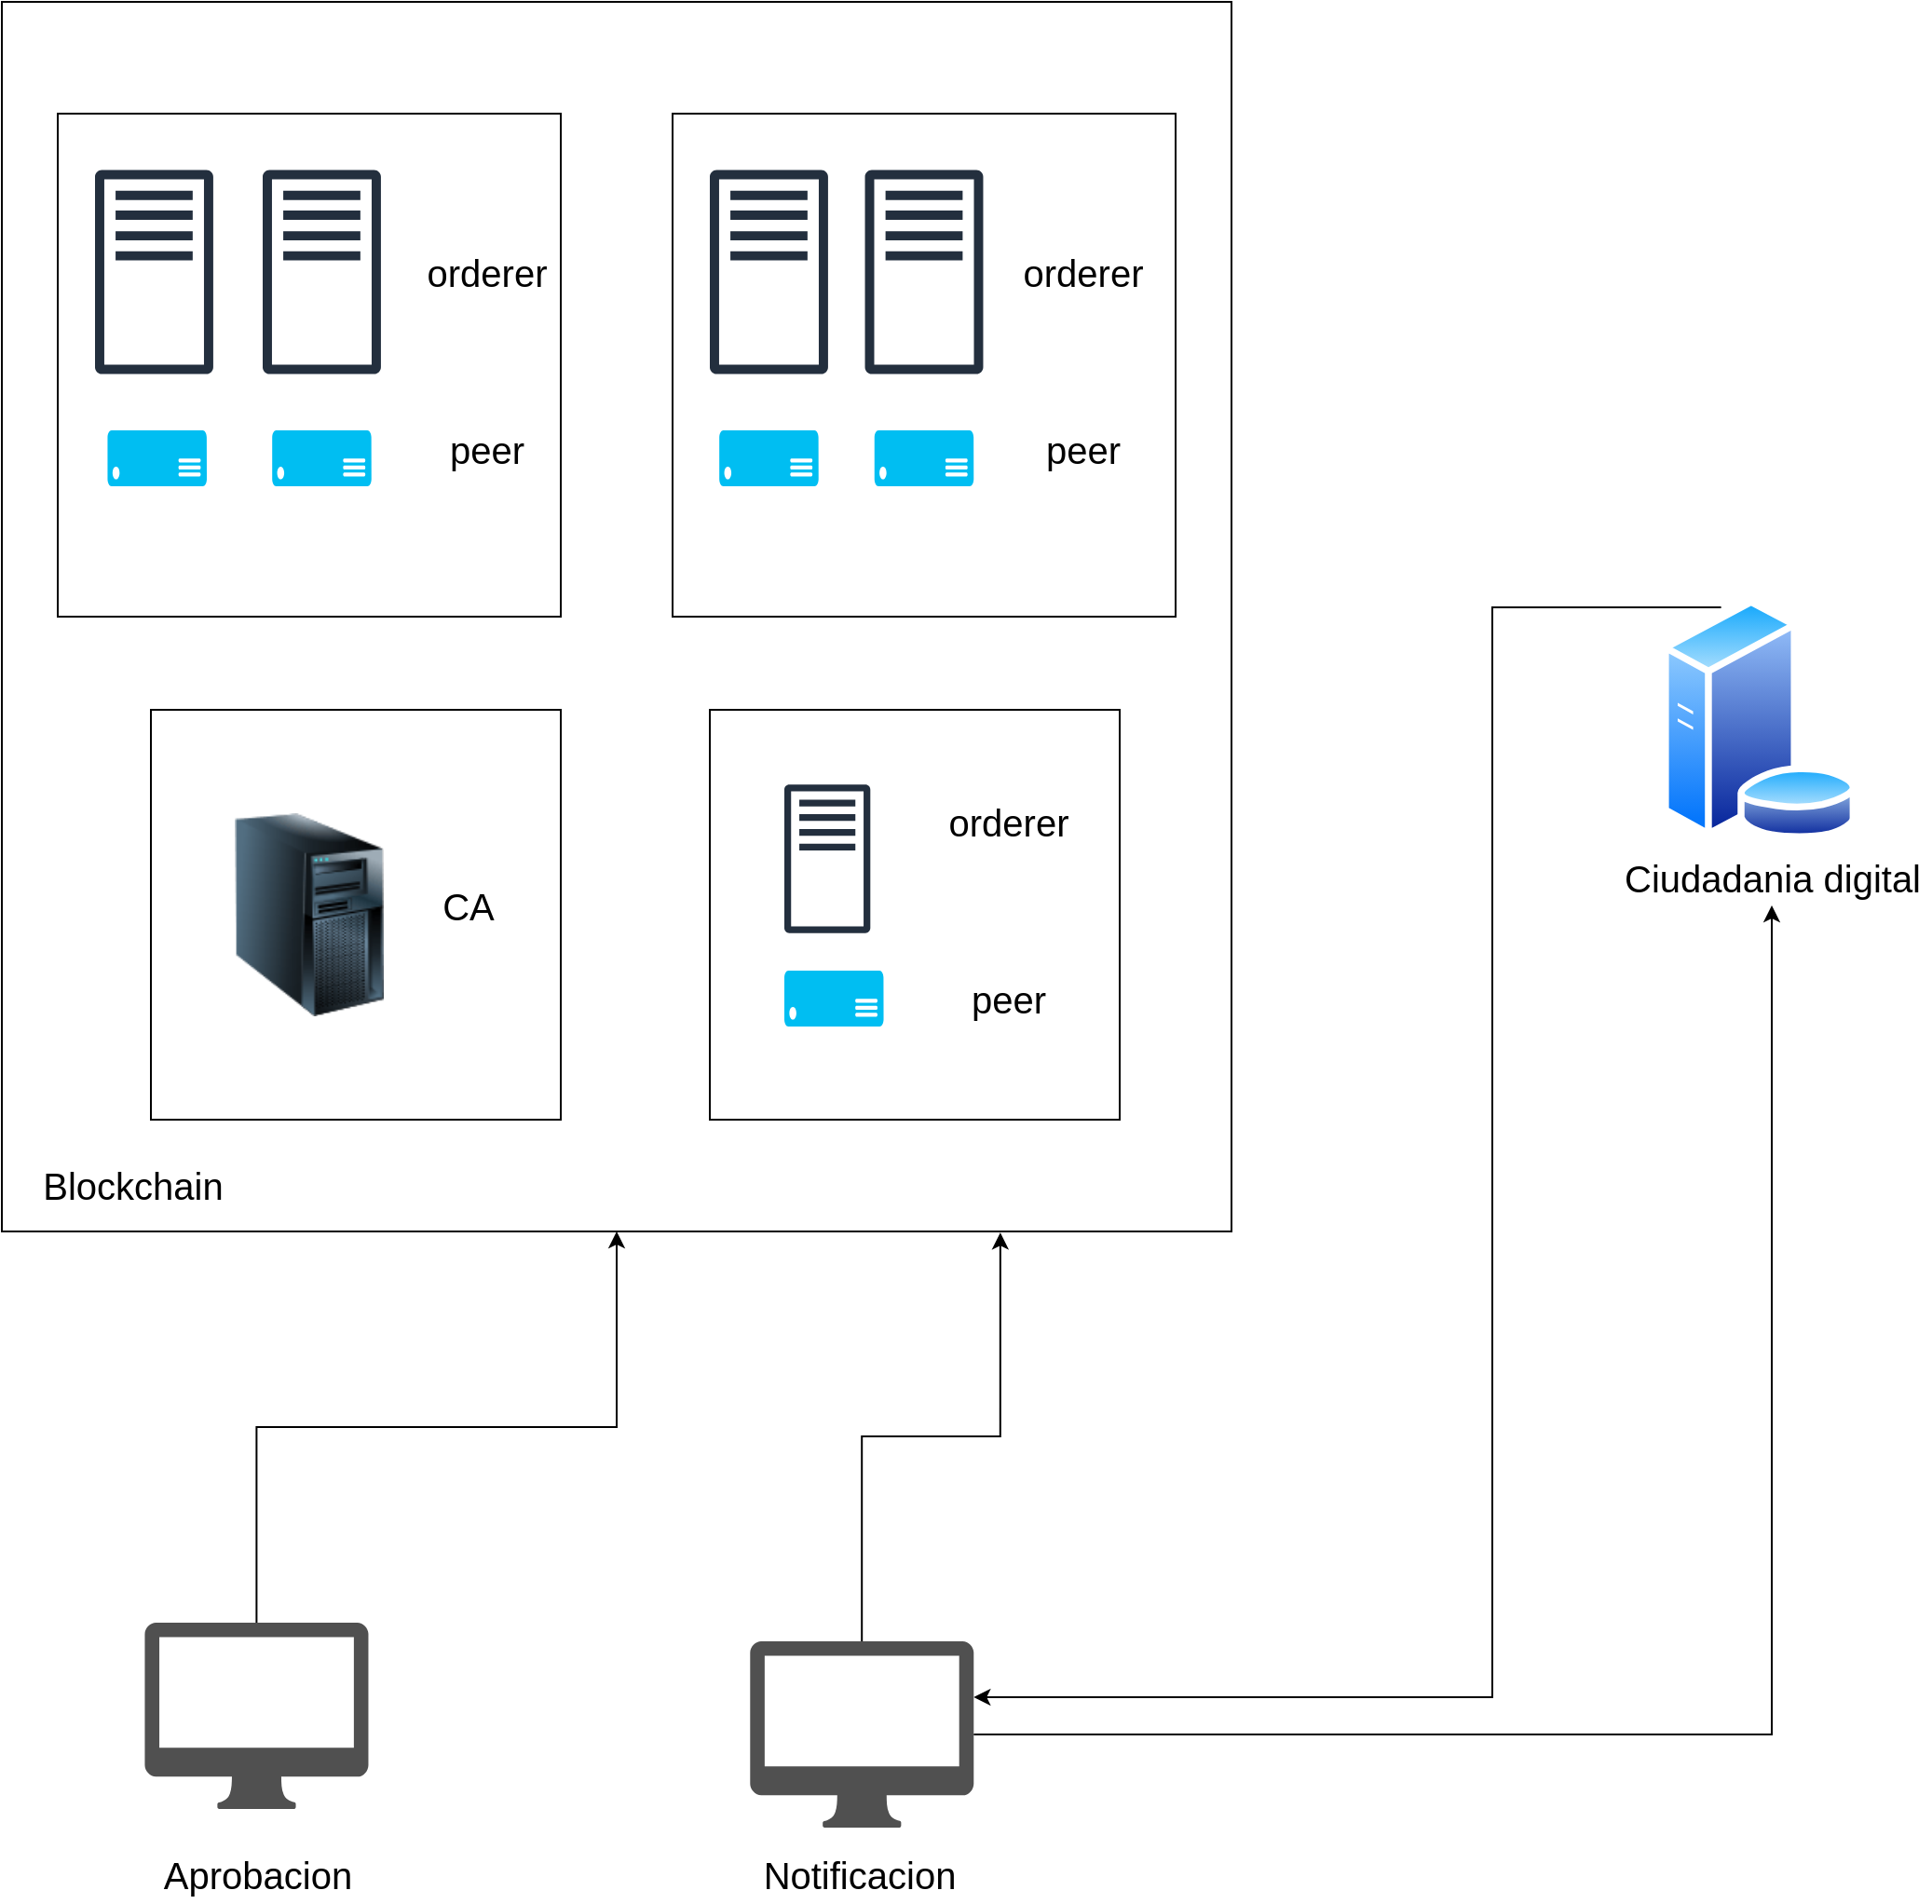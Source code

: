 <mxfile version="14.4.3" type="github">
  <diagram id="LeLp1ltLbhlh3DqvSOOj" name="Page-1">
    <mxGraphModel dx="2030" dy="1073" grid="1" gridSize="10" guides="1" tooltips="1" connect="1" arrows="1" fold="1" page="1" pageScale="1" pageWidth="850" pageHeight="1100" math="0" shadow="0">
      <root>
        <mxCell id="0" />
        <mxCell id="1" parent="0" />
        <mxCell id="xrDvWu5LhmILpLoWPCTc-11" value="" style="whiteSpace=wrap;html=1;aspect=fixed;" vertex="1" parent="1">
          <mxGeometry x="50" y="30" width="660" height="660" as="geometry" />
        </mxCell>
        <mxCell id="xrDvWu5LhmILpLoWPCTc-12" value="" style="whiteSpace=wrap;html=1;aspect=fixed;" vertex="1" parent="1">
          <mxGeometry x="80" y="90" width="270" height="270" as="geometry" />
        </mxCell>
        <mxCell id="xrDvWu5LhmILpLoWPCTc-13" value="" style="outlineConnect=0;fontColor=#232F3E;gradientColor=none;fillColor=#232F3E;strokeColor=none;dashed=0;verticalLabelPosition=bottom;verticalAlign=top;align=center;html=1;fontSize=12;fontStyle=0;aspect=fixed;pointerEvents=1;shape=mxgraph.aws4.traditional_server;" vertex="1" parent="1">
          <mxGeometry x="100" y="120" width="63.46" height="110" as="geometry" />
        </mxCell>
        <mxCell id="xrDvWu5LhmILpLoWPCTc-14" value="" style="outlineConnect=0;fontColor=#232F3E;gradientColor=none;fillColor=#232F3E;strokeColor=none;dashed=0;verticalLabelPosition=bottom;verticalAlign=top;align=center;html=1;fontSize=12;fontStyle=0;aspect=fixed;pointerEvents=1;shape=mxgraph.aws4.traditional_server;" vertex="1" parent="1">
          <mxGeometry x="190" y="120" width="63.46" height="110" as="geometry" />
        </mxCell>
        <mxCell id="xrDvWu5LhmILpLoWPCTc-15" value="" style="whiteSpace=wrap;html=1;aspect=fixed;" vertex="1" parent="1">
          <mxGeometry x="430" y="410" width="220" height="220" as="geometry" />
        </mxCell>
        <mxCell id="xrDvWu5LhmILpLoWPCTc-16" value="" style="outlineConnect=0;fontColor=#232F3E;gradientColor=none;fillColor=#232F3E;strokeColor=none;dashed=0;verticalLabelPosition=bottom;verticalAlign=top;align=center;html=1;fontSize=12;fontStyle=0;aspect=fixed;pointerEvents=1;shape=mxgraph.aws4.traditional_server;" vertex="1" parent="1">
          <mxGeometry x="470" y="450" width="46.15" height="80" as="geometry" />
        </mxCell>
        <mxCell id="xrDvWu5LhmILpLoWPCTc-17" value="" style="verticalLabelPosition=bottom;html=1;verticalAlign=top;align=center;strokeColor=none;fillColor=#00BEF2;shape=mxgraph.azure.server;" vertex="1" parent="1">
          <mxGeometry x="106.73" y="260" width="53.27" height="30" as="geometry" />
        </mxCell>
        <mxCell id="xrDvWu5LhmILpLoWPCTc-18" value="" style="verticalLabelPosition=bottom;html=1;verticalAlign=top;align=center;strokeColor=none;fillColor=#00BEF2;shape=mxgraph.azure.server;" vertex="1" parent="1">
          <mxGeometry x="195.1" y="260" width="53.27" height="30" as="geometry" />
        </mxCell>
        <mxCell id="xrDvWu5LhmILpLoWPCTc-19" value="" style="whiteSpace=wrap;html=1;aspect=fixed;" vertex="1" parent="1">
          <mxGeometry x="410" y="90" width="270" height="270" as="geometry" />
        </mxCell>
        <mxCell id="xrDvWu5LhmILpLoWPCTc-20" value="" style="outlineConnect=0;fontColor=#232F3E;gradientColor=none;fillColor=#232F3E;strokeColor=none;dashed=0;verticalLabelPosition=bottom;verticalAlign=top;align=center;html=1;fontSize=12;fontStyle=0;aspect=fixed;pointerEvents=1;shape=mxgraph.aws4.traditional_server;" vertex="1" parent="1">
          <mxGeometry x="430" y="120" width="63.46" height="110" as="geometry" />
        </mxCell>
        <mxCell id="xrDvWu5LhmILpLoWPCTc-21" value="" style="outlineConnect=0;fontColor=#232F3E;gradientColor=none;fillColor=#232F3E;strokeColor=none;dashed=0;verticalLabelPosition=bottom;verticalAlign=top;align=center;html=1;fontSize=12;fontStyle=0;aspect=fixed;pointerEvents=1;shape=mxgraph.aws4.traditional_server;" vertex="1" parent="1">
          <mxGeometry x="513.27" y="120" width="63.46" height="110" as="geometry" />
        </mxCell>
        <mxCell id="xrDvWu5LhmILpLoWPCTc-22" value="" style="verticalLabelPosition=bottom;html=1;verticalAlign=top;align=center;strokeColor=none;fillColor=#00BEF2;shape=mxgraph.azure.server;" vertex="1" parent="1">
          <mxGeometry x="435.09" y="260" width="53.27" height="30" as="geometry" />
        </mxCell>
        <mxCell id="xrDvWu5LhmILpLoWPCTc-23" value="" style="verticalLabelPosition=bottom;html=1;verticalAlign=top;align=center;strokeColor=none;fillColor=#00BEF2;shape=mxgraph.azure.server;" vertex="1" parent="1">
          <mxGeometry x="518.37" y="260" width="53.27" height="30" as="geometry" />
        </mxCell>
        <mxCell id="xrDvWu5LhmILpLoWPCTc-24" value="" style="verticalLabelPosition=bottom;html=1;verticalAlign=top;align=center;strokeColor=none;fillColor=#00BEF2;shape=mxgraph.azure.server;" vertex="1" parent="1">
          <mxGeometry x="470" y="550" width="53.27" height="30" as="geometry" />
        </mxCell>
        <mxCell id="xrDvWu5LhmILpLoWPCTc-45" style="edgeStyle=orthogonalEdgeStyle;rounded=0;orthogonalLoop=1;jettySize=auto;html=1;fontSize=20;" edge="1" parent="1" source="xrDvWu5LhmILpLoWPCTc-25" target="xrDvWu5LhmILpLoWPCTc-39">
          <mxGeometry relative="1" as="geometry">
            <Array as="points">
              <mxPoint x="850" y="355" />
              <mxPoint x="850" y="940" />
            </Array>
          </mxGeometry>
        </mxCell>
        <mxCell id="xrDvWu5LhmILpLoWPCTc-25" value="" style="aspect=fixed;perimeter=ellipsePerimeter;html=1;align=center;shadow=0;dashed=0;spacingTop=3;image;image=img/lib/active_directory/database_server.svg;" vertex="1" parent="1">
          <mxGeometry x="940" y="350" width="106.6" height="130" as="geometry" />
        </mxCell>
        <mxCell id="xrDvWu5LhmILpLoWPCTc-41" style="edgeStyle=orthogonalEdgeStyle;rounded=0;orthogonalLoop=1;jettySize=auto;html=1;fontSize=20;" edge="1" parent="1" source="xrDvWu5LhmILpLoWPCTc-26" target="xrDvWu5LhmILpLoWPCTc-11">
          <mxGeometry relative="1" as="geometry" />
        </mxCell>
        <mxCell id="xrDvWu5LhmILpLoWPCTc-26" value="" style="pointerEvents=1;shadow=0;dashed=0;html=1;strokeColor=none;fillColor=#505050;labelPosition=center;verticalLabelPosition=bottom;verticalAlign=top;outlineConnect=0;align=center;shape=mxgraph.office.devices.mac_client;" vertex="1" parent="1">
          <mxGeometry x="126.73" y="900" width="120" height="100" as="geometry" />
        </mxCell>
        <mxCell id="xrDvWu5LhmILpLoWPCTc-27" value="Ciudadania digital" style="text;html=1;resizable=0;autosize=1;align=center;verticalAlign=middle;points=[];fillColor=none;strokeColor=none;rounded=0;fontSize=20;" vertex="1" parent="1">
          <mxGeometry x="915" y="485" width="170" height="30" as="geometry" />
        </mxCell>
        <mxCell id="xrDvWu5LhmILpLoWPCTc-28" value="Aprobacion" style="text;html=1;resizable=0;autosize=1;align=center;verticalAlign=middle;points=[];fillColor=none;strokeColor=none;rounded=0;fontSize=20;" vertex="1" parent="1">
          <mxGeometry x="126.73" y="1020" width="120" height="30" as="geometry" />
        </mxCell>
        <mxCell id="xrDvWu5LhmILpLoWPCTc-29" value="orderer" style="text;html=1;resizable=0;autosize=1;align=center;verticalAlign=middle;points=[];fillColor=none;strokeColor=none;rounded=0;fontSize=20;" vertex="1" parent="1">
          <mxGeometry x="550" y="455" width="80" height="30" as="geometry" />
        </mxCell>
        <mxCell id="xrDvWu5LhmILpLoWPCTc-30" value="peer" style="text;html=1;resizable=0;autosize=1;align=center;verticalAlign=middle;points=[];fillColor=none;strokeColor=none;rounded=0;fontSize=20;" vertex="1" parent="1">
          <mxGeometry x="560" y="550" width="60" height="30" as="geometry" />
        </mxCell>
        <mxCell id="xrDvWu5LhmILpLoWPCTc-33" value="orderer" style="text;html=1;resizable=0;autosize=1;align=center;verticalAlign=middle;points=[];fillColor=none;strokeColor=none;rounded=0;fontSize=20;" vertex="1" parent="1">
          <mxGeometry x="270" y="160" width="80" height="30" as="geometry" />
        </mxCell>
        <mxCell id="xrDvWu5LhmILpLoWPCTc-34" value="peer" style="text;html=1;resizable=0;autosize=1;align=center;verticalAlign=middle;points=[];fillColor=none;strokeColor=none;rounded=0;fontSize=20;" vertex="1" parent="1">
          <mxGeometry x="280" y="255" width="60" height="30" as="geometry" />
        </mxCell>
        <mxCell id="xrDvWu5LhmILpLoWPCTc-35" value="orderer" style="text;html=1;resizable=0;autosize=1;align=center;verticalAlign=middle;points=[];fillColor=none;strokeColor=none;rounded=0;fontSize=20;" vertex="1" parent="1">
          <mxGeometry x="590" y="160" width="80" height="30" as="geometry" />
        </mxCell>
        <mxCell id="xrDvWu5LhmILpLoWPCTc-36" value="peer" style="text;html=1;resizable=0;autosize=1;align=center;verticalAlign=middle;points=[];fillColor=none;strokeColor=none;rounded=0;fontSize=20;" vertex="1" parent="1">
          <mxGeometry x="600" y="255" width="60" height="30" as="geometry" />
        </mxCell>
        <mxCell id="xrDvWu5LhmILpLoWPCTc-37" value="Blockchain" style="text;html=1;resizable=0;autosize=1;align=center;verticalAlign=middle;points=[];fillColor=none;strokeColor=none;rounded=0;fontSize=20;" vertex="1" parent="1">
          <mxGeometry x="65" y="650" width="110" height="30" as="geometry" />
        </mxCell>
        <mxCell id="xrDvWu5LhmILpLoWPCTc-42" style="edgeStyle=orthogonalEdgeStyle;rounded=0;orthogonalLoop=1;jettySize=auto;html=1;entryX=0.812;entryY=1.001;entryDx=0;entryDy=0;entryPerimeter=0;fontSize=20;" edge="1" parent="1" source="xrDvWu5LhmILpLoWPCTc-39" target="xrDvWu5LhmILpLoWPCTc-11">
          <mxGeometry relative="1" as="geometry" />
        </mxCell>
        <mxCell id="xrDvWu5LhmILpLoWPCTc-43" style="edgeStyle=orthogonalEdgeStyle;rounded=0;orthogonalLoop=1;jettySize=auto;html=1;fontSize=20;" edge="1" parent="1" source="xrDvWu5LhmILpLoWPCTc-39" target="xrDvWu5LhmILpLoWPCTc-27">
          <mxGeometry relative="1" as="geometry" />
        </mxCell>
        <mxCell id="xrDvWu5LhmILpLoWPCTc-39" value="" style="pointerEvents=1;shadow=0;dashed=0;html=1;strokeColor=none;fillColor=#505050;labelPosition=center;verticalLabelPosition=bottom;verticalAlign=top;outlineConnect=0;align=center;shape=mxgraph.office.devices.mac_client;" vertex="1" parent="1">
          <mxGeometry x="451.64" y="910" width="120" height="100" as="geometry" />
        </mxCell>
        <mxCell id="xrDvWu5LhmILpLoWPCTc-40" value="Notificacion&lt;br&gt;" style="text;html=1;resizable=0;autosize=1;align=center;verticalAlign=middle;points=[];fillColor=none;strokeColor=none;rounded=0;fontSize=20;" vertex="1" parent="1">
          <mxGeometry x="450" y="1020" width="120" height="30" as="geometry" />
        </mxCell>
        <mxCell id="xrDvWu5LhmILpLoWPCTc-46" value="" style="whiteSpace=wrap;html=1;aspect=fixed;" vertex="1" parent="1">
          <mxGeometry x="130" y="410" width="220" height="220" as="geometry" />
        </mxCell>
        <mxCell id="xrDvWu5LhmILpLoWPCTc-49" value="CA" style="text;html=1;resizable=0;autosize=1;align=center;verticalAlign=middle;points=[];fillColor=none;strokeColor=none;rounded=0;fontSize=20;" vertex="1" parent="1">
          <mxGeometry x="280" y="500" width="40" height="30" as="geometry" />
        </mxCell>
        <mxCell id="xrDvWu5LhmILpLoWPCTc-51" value="" style="image;html=1;image=img/lib/clip_art/computers/Server_Tower_128x128.png;fontSize=20;" vertex="1" parent="1">
          <mxGeometry x="175" y="435" width="80" height="170" as="geometry" />
        </mxCell>
      </root>
    </mxGraphModel>
  </diagram>
</mxfile>
